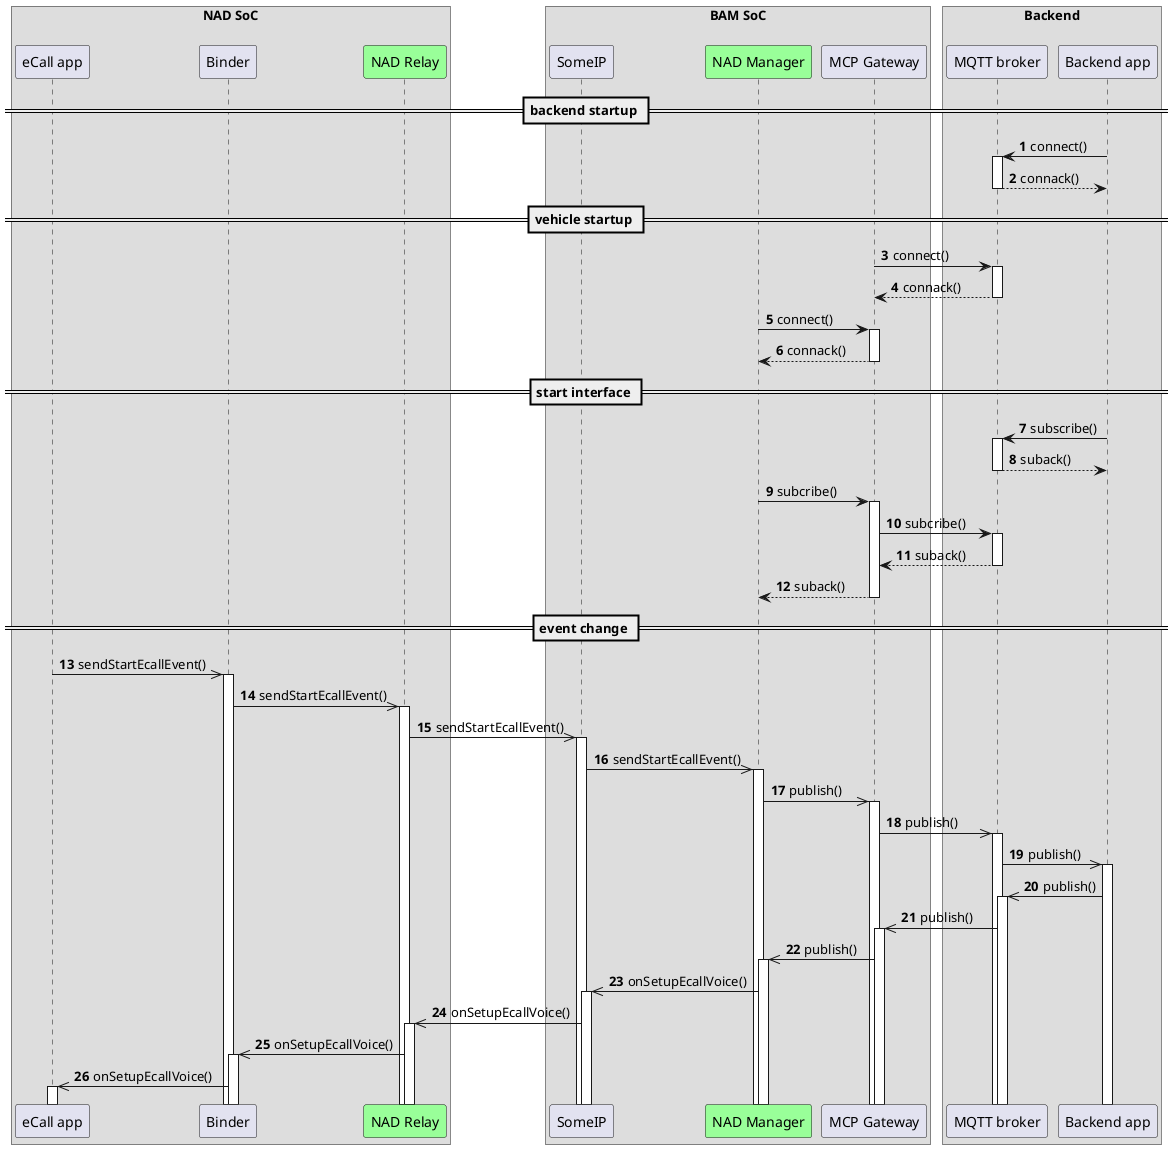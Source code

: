 @startuml
!pragma teoz true
autonumber
autoactivate on
box "NAD SoC\n"

    participant "eCall app" as ecall

    participant "Binder" as bin 

   
    participant "NAD Relay" as ecall_con_nad #99FF99

  

end box

box "BAM SoC\n"
   participant "SomeIP" as sip 
    participant "NAD Manager" as nadm #99FF99
  

    participant "MCP Gateway" as gw
end box

box "Backend"
    participant "MQTT broker" as bro
    participant "Backend app" as backend
end box
== backend startup ==
backend -> bro: connect()
bro --> backend: connack()

== vehicle startup ==
gw -> bro: connect()
bro --> gw: connack()
nadm -> gw: connect()
gw --> nadm: connack()

== start interface ==
backend -> bro: subscribe()
bro --> backend: suback()

nadm -> gw: subcribe()
gw -> bro: subcribe()
bro --> gw: suback()
gw --> nadm: suback()

== event change ==
ecall ->> bin: sendStartEcallEvent()
bin ->> ecall_con_nad: sendStartEcallEvent()
ecall_con_nad ->> sip: sendStartEcallEvent()
sip ->> nadm: sendStartEcallEvent()

nadm ->> gw: publish()
gw ->> bro: publish()
bro ->> backend: publish()

backend ->> bro: publish()
bro ->> gw: publish()
gw ->> nadm: publish()

nadm ->> sip: onSetupEcallVoice()
sip ->> ecall_con_nad: onSetupEcallVoice()
ecall_con_nad ->> bin: onSetupEcallVoice()
bin ->> ecall: onSetupEcallVoice()

@enduml